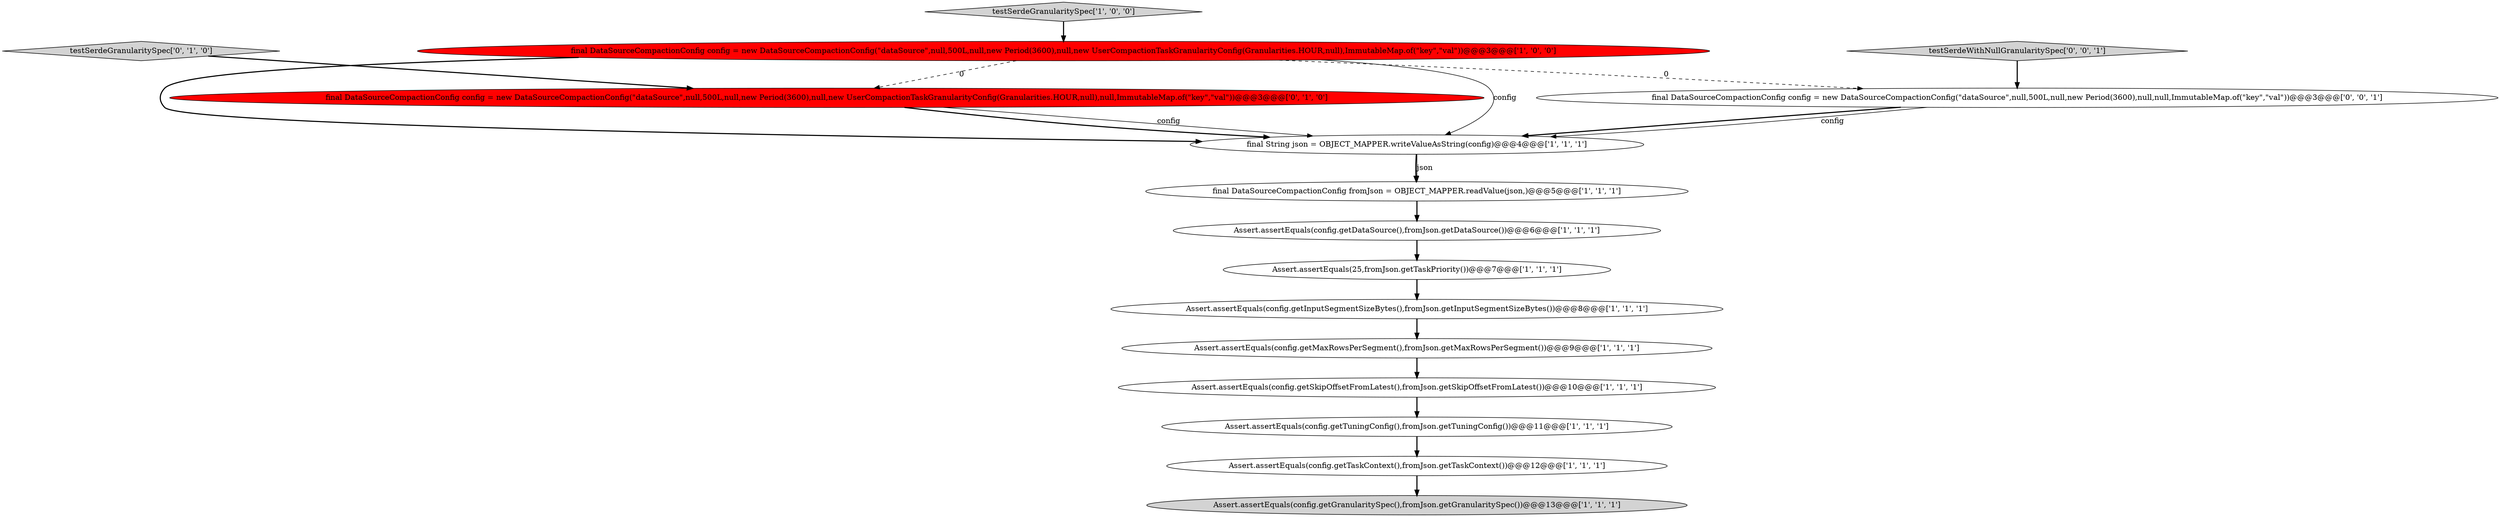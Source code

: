digraph {
6 [style = filled, label = "Assert.assertEquals(config.getTuningConfig(),fromJson.getTuningConfig())@@@11@@@['1', '1', '1']", fillcolor = white, shape = ellipse image = "AAA0AAABBB1BBB"];
1 [style = filled, label = "Assert.assertEquals(config.getInputSegmentSizeBytes(),fromJson.getInputSegmentSizeBytes())@@@8@@@['1', '1', '1']", fillcolor = white, shape = ellipse image = "AAA0AAABBB1BBB"];
5 [style = filled, label = "Assert.assertEquals(config.getSkipOffsetFromLatest(),fromJson.getSkipOffsetFromLatest())@@@10@@@['1', '1', '1']", fillcolor = white, shape = ellipse image = "AAA0AAABBB1BBB"];
13 [style = filled, label = "testSerdeGranularitySpec['0', '1', '0']", fillcolor = lightgray, shape = diamond image = "AAA0AAABBB2BBB"];
9 [style = filled, label = "final DataSourceCompactionConfig config = new DataSourceCompactionConfig(\"dataSource\",null,500L,null,new Period(3600),null,new UserCompactionTaskGranularityConfig(Granularities.HOUR,null),ImmutableMap.of(\"key\",\"val\"))@@@3@@@['1', '0', '0']", fillcolor = red, shape = ellipse image = "AAA1AAABBB1BBB"];
7 [style = filled, label = "Assert.assertEquals(config.getTaskContext(),fromJson.getTaskContext())@@@12@@@['1', '1', '1']", fillcolor = white, shape = ellipse image = "AAA0AAABBB1BBB"];
4 [style = filled, label = "Assert.assertEquals(config.getMaxRowsPerSegment(),fromJson.getMaxRowsPerSegment())@@@9@@@['1', '1', '1']", fillcolor = white, shape = ellipse image = "AAA0AAABBB1BBB"];
0 [style = filled, label = "final DataSourceCompactionConfig fromJson = OBJECT_MAPPER.readValue(json,)@@@5@@@['1', '1', '1']", fillcolor = white, shape = ellipse image = "AAA0AAABBB1BBB"];
12 [style = filled, label = "final DataSourceCompactionConfig config = new DataSourceCompactionConfig(\"dataSource\",null,500L,null,new Period(3600),null,new UserCompactionTaskGranularityConfig(Granularities.HOUR,null),null,ImmutableMap.of(\"key\",\"val\"))@@@3@@@['0', '1', '0']", fillcolor = red, shape = ellipse image = "AAA1AAABBB2BBB"];
14 [style = filled, label = "testSerdeWithNullGranularitySpec['0', '0', '1']", fillcolor = lightgray, shape = diamond image = "AAA0AAABBB3BBB"];
10 [style = filled, label = "testSerdeGranularitySpec['1', '0', '0']", fillcolor = lightgray, shape = diamond image = "AAA0AAABBB1BBB"];
11 [style = filled, label = "Assert.assertEquals(config.getDataSource(),fromJson.getDataSource())@@@6@@@['1', '1', '1']", fillcolor = white, shape = ellipse image = "AAA0AAABBB1BBB"];
3 [style = filled, label = "Assert.assertEquals(25,fromJson.getTaskPriority())@@@7@@@['1', '1', '1']", fillcolor = white, shape = ellipse image = "AAA0AAABBB1BBB"];
15 [style = filled, label = "final DataSourceCompactionConfig config = new DataSourceCompactionConfig(\"dataSource\",null,500L,null,new Period(3600),null,null,ImmutableMap.of(\"key\",\"val\"))@@@3@@@['0', '0', '1']", fillcolor = white, shape = ellipse image = "AAA0AAABBB3BBB"];
2 [style = filled, label = "final String json = OBJECT_MAPPER.writeValueAsString(config)@@@4@@@['1', '1', '1']", fillcolor = white, shape = ellipse image = "AAA0AAABBB1BBB"];
8 [style = filled, label = "Assert.assertEquals(config.getGranularitySpec(),fromJson.getGranularitySpec())@@@13@@@['1', '1', '1']", fillcolor = lightgray, shape = ellipse image = "AAA0AAABBB1BBB"];
1->4 [style = bold, label=""];
15->2 [style = bold, label=""];
3->1 [style = bold, label=""];
9->2 [style = bold, label=""];
0->11 [style = bold, label=""];
12->2 [style = solid, label="config"];
15->2 [style = solid, label="config"];
7->8 [style = bold, label=""];
12->2 [style = bold, label=""];
2->0 [style = bold, label=""];
13->12 [style = bold, label=""];
2->0 [style = solid, label="json"];
5->6 [style = bold, label=""];
11->3 [style = bold, label=""];
14->15 [style = bold, label=""];
10->9 [style = bold, label=""];
9->12 [style = dashed, label="0"];
6->7 [style = bold, label=""];
4->5 [style = bold, label=""];
9->15 [style = dashed, label="0"];
9->2 [style = solid, label="config"];
}
